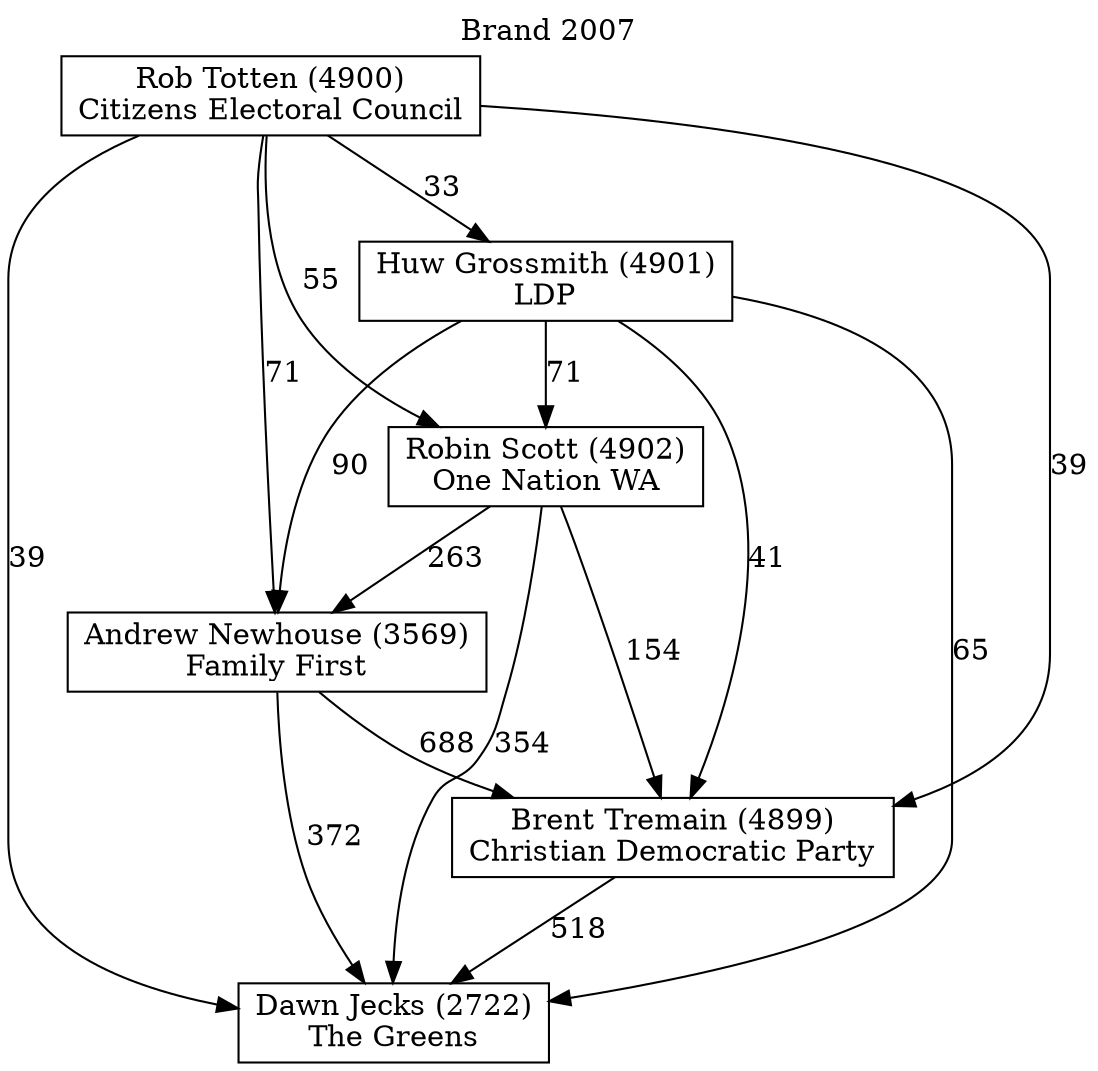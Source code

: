 // House preference flow
digraph "Dawn Jecks (2722)_Brand_2007" {
	graph [label="Brand 2007" labelloc=t mclimit=10]
	node [shape=box]
	"Dawn Jecks (2722)" [label="Dawn Jecks (2722)
The Greens"]
	"Brent Tremain (4899)" [label="Brent Tremain (4899)
Christian Democratic Party"]
	"Andrew Newhouse (3569)" [label="Andrew Newhouse (3569)
Family First"]
	"Robin Scott (4902)" [label="Robin Scott (4902)
One Nation WA"]
	"Huw Grossmith (4901)" [label="Huw Grossmith (4901)
LDP"]
	"Rob Totten (4900)" [label="Rob Totten (4900)
Citizens Electoral Council"]
	"Dawn Jecks (2722)" [label="Dawn Jecks (2722)
The Greens"]
	"Andrew Newhouse (3569)" [label="Andrew Newhouse (3569)
Family First"]
	"Robin Scott (4902)" [label="Robin Scott (4902)
One Nation WA"]
	"Huw Grossmith (4901)" [label="Huw Grossmith (4901)
LDP"]
	"Rob Totten (4900)" [label="Rob Totten (4900)
Citizens Electoral Council"]
	"Dawn Jecks (2722)" [label="Dawn Jecks (2722)
The Greens"]
	"Robin Scott (4902)" [label="Robin Scott (4902)
One Nation WA"]
	"Huw Grossmith (4901)" [label="Huw Grossmith (4901)
LDP"]
	"Rob Totten (4900)" [label="Rob Totten (4900)
Citizens Electoral Council"]
	"Dawn Jecks (2722)" [label="Dawn Jecks (2722)
The Greens"]
	"Huw Grossmith (4901)" [label="Huw Grossmith (4901)
LDP"]
	"Rob Totten (4900)" [label="Rob Totten (4900)
Citizens Electoral Council"]
	"Dawn Jecks (2722)" [label="Dawn Jecks (2722)
The Greens"]
	"Rob Totten (4900)" [label="Rob Totten (4900)
Citizens Electoral Council"]
	"Rob Totten (4900)" [label="Rob Totten (4900)
Citizens Electoral Council"]
	"Huw Grossmith (4901)" [label="Huw Grossmith (4901)
LDP"]
	"Rob Totten (4900)" [label="Rob Totten (4900)
Citizens Electoral Council"]
	"Rob Totten (4900)" [label="Rob Totten (4900)
Citizens Electoral Council"]
	"Robin Scott (4902)" [label="Robin Scott (4902)
One Nation WA"]
	"Huw Grossmith (4901)" [label="Huw Grossmith (4901)
LDP"]
	"Rob Totten (4900)" [label="Rob Totten (4900)
Citizens Electoral Council"]
	"Robin Scott (4902)" [label="Robin Scott (4902)
One Nation WA"]
	"Rob Totten (4900)" [label="Rob Totten (4900)
Citizens Electoral Council"]
	"Rob Totten (4900)" [label="Rob Totten (4900)
Citizens Electoral Council"]
	"Huw Grossmith (4901)" [label="Huw Grossmith (4901)
LDP"]
	"Rob Totten (4900)" [label="Rob Totten (4900)
Citizens Electoral Council"]
	"Rob Totten (4900)" [label="Rob Totten (4900)
Citizens Electoral Council"]
	"Andrew Newhouse (3569)" [label="Andrew Newhouse (3569)
Family First"]
	"Robin Scott (4902)" [label="Robin Scott (4902)
One Nation WA"]
	"Huw Grossmith (4901)" [label="Huw Grossmith (4901)
LDP"]
	"Rob Totten (4900)" [label="Rob Totten (4900)
Citizens Electoral Council"]
	"Andrew Newhouse (3569)" [label="Andrew Newhouse (3569)
Family First"]
	"Huw Grossmith (4901)" [label="Huw Grossmith (4901)
LDP"]
	"Rob Totten (4900)" [label="Rob Totten (4900)
Citizens Electoral Council"]
	"Andrew Newhouse (3569)" [label="Andrew Newhouse (3569)
Family First"]
	"Rob Totten (4900)" [label="Rob Totten (4900)
Citizens Electoral Council"]
	"Rob Totten (4900)" [label="Rob Totten (4900)
Citizens Electoral Council"]
	"Huw Grossmith (4901)" [label="Huw Grossmith (4901)
LDP"]
	"Rob Totten (4900)" [label="Rob Totten (4900)
Citizens Electoral Council"]
	"Rob Totten (4900)" [label="Rob Totten (4900)
Citizens Electoral Council"]
	"Robin Scott (4902)" [label="Robin Scott (4902)
One Nation WA"]
	"Huw Grossmith (4901)" [label="Huw Grossmith (4901)
LDP"]
	"Rob Totten (4900)" [label="Rob Totten (4900)
Citizens Electoral Council"]
	"Robin Scott (4902)" [label="Robin Scott (4902)
One Nation WA"]
	"Rob Totten (4900)" [label="Rob Totten (4900)
Citizens Electoral Council"]
	"Rob Totten (4900)" [label="Rob Totten (4900)
Citizens Electoral Council"]
	"Huw Grossmith (4901)" [label="Huw Grossmith (4901)
LDP"]
	"Rob Totten (4900)" [label="Rob Totten (4900)
Citizens Electoral Council"]
	"Rob Totten (4900)" [label="Rob Totten (4900)
Citizens Electoral Council"]
	"Brent Tremain (4899)" [label="Brent Tremain (4899)
Christian Democratic Party"]
	"Andrew Newhouse (3569)" [label="Andrew Newhouse (3569)
Family First"]
	"Robin Scott (4902)" [label="Robin Scott (4902)
One Nation WA"]
	"Huw Grossmith (4901)" [label="Huw Grossmith (4901)
LDP"]
	"Rob Totten (4900)" [label="Rob Totten (4900)
Citizens Electoral Council"]
	"Brent Tremain (4899)" [label="Brent Tremain (4899)
Christian Democratic Party"]
	"Robin Scott (4902)" [label="Robin Scott (4902)
One Nation WA"]
	"Huw Grossmith (4901)" [label="Huw Grossmith (4901)
LDP"]
	"Rob Totten (4900)" [label="Rob Totten (4900)
Citizens Electoral Council"]
	"Brent Tremain (4899)" [label="Brent Tremain (4899)
Christian Democratic Party"]
	"Huw Grossmith (4901)" [label="Huw Grossmith (4901)
LDP"]
	"Rob Totten (4900)" [label="Rob Totten (4900)
Citizens Electoral Council"]
	"Brent Tremain (4899)" [label="Brent Tremain (4899)
Christian Democratic Party"]
	"Rob Totten (4900)" [label="Rob Totten (4900)
Citizens Electoral Council"]
	"Rob Totten (4900)" [label="Rob Totten (4900)
Citizens Electoral Council"]
	"Huw Grossmith (4901)" [label="Huw Grossmith (4901)
LDP"]
	"Rob Totten (4900)" [label="Rob Totten (4900)
Citizens Electoral Council"]
	"Rob Totten (4900)" [label="Rob Totten (4900)
Citizens Electoral Council"]
	"Robin Scott (4902)" [label="Robin Scott (4902)
One Nation WA"]
	"Huw Grossmith (4901)" [label="Huw Grossmith (4901)
LDP"]
	"Rob Totten (4900)" [label="Rob Totten (4900)
Citizens Electoral Council"]
	"Robin Scott (4902)" [label="Robin Scott (4902)
One Nation WA"]
	"Rob Totten (4900)" [label="Rob Totten (4900)
Citizens Electoral Council"]
	"Rob Totten (4900)" [label="Rob Totten (4900)
Citizens Electoral Council"]
	"Huw Grossmith (4901)" [label="Huw Grossmith (4901)
LDP"]
	"Rob Totten (4900)" [label="Rob Totten (4900)
Citizens Electoral Council"]
	"Rob Totten (4900)" [label="Rob Totten (4900)
Citizens Electoral Council"]
	"Andrew Newhouse (3569)" [label="Andrew Newhouse (3569)
Family First"]
	"Robin Scott (4902)" [label="Robin Scott (4902)
One Nation WA"]
	"Huw Grossmith (4901)" [label="Huw Grossmith (4901)
LDP"]
	"Rob Totten (4900)" [label="Rob Totten (4900)
Citizens Electoral Council"]
	"Andrew Newhouse (3569)" [label="Andrew Newhouse (3569)
Family First"]
	"Huw Grossmith (4901)" [label="Huw Grossmith (4901)
LDP"]
	"Rob Totten (4900)" [label="Rob Totten (4900)
Citizens Electoral Council"]
	"Andrew Newhouse (3569)" [label="Andrew Newhouse (3569)
Family First"]
	"Rob Totten (4900)" [label="Rob Totten (4900)
Citizens Electoral Council"]
	"Rob Totten (4900)" [label="Rob Totten (4900)
Citizens Electoral Council"]
	"Huw Grossmith (4901)" [label="Huw Grossmith (4901)
LDP"]
	"Rob Totten (4900)" [label="Rob Totten (4900)
Citizens Electoral Council"]
	"Rob Totten (4900)" [label="Rob Totten (4900)
Citizens Electoral Council"]
	"Robin Scott (4902)" [label="Robin Scott (4902)
One Nation WA"]
	"Huw Grossmith (4901)" [label="Huw Grossmith (4901)
LDP"]
	"Rob Totten (4900)" [label="Rob Totten (4900)
Citizens Electoral Council"]
	"Robin Scott (4902)" [label="Robin Scott (4902)
One Nation WA"]
	"Rob Totten (4900)" [label="Rob Totten (4900)
Citizens Electoral Council"]
	"Rob Totten (4900)" [label="Rob Totten (4900)
Citizens Electoral Council"]
	"Huw Grossmith (4901)" [label="Huw Grossmith (4901)
LDP"]
	"Rob Totten (4900)" [label="Rob Totten (4900)
Citizens Electoral Council"]
	"Rob Totten (4900)" [label="Rob Totten (4900)
Citizens Electoral Council"]
	"Brent Tremain (4899)" -> "Dawn Jecks (2722)" [label=518]
	"Andrew Newhouse (3569)" -> "Brent Tremain (4899)" [label=688]
	"Robin Scott (4902)" -> "Andrew Newhouse (3569)" [label=263]
	"Huw Grossmith (4901)" -> "Robin Scott (4902)" [label=71]
	"Rob Totten (4900)" -> "Huw Grossmith (4901)" [label=33]
	"Andrew Newhouse (3569)" -> "Dawn Jecks (2722)" [label=372]
	"Robin Scott (4902)" -> "Dawn Jecks (2722)" [label=354]
	"Huw Grossmith (4901)" -> "Dawn Jecks (2722)" [label=65]
	"Rob Totten (4900)" -> "Dawn Jecks (2722)" [label=39]
	"Rob Totten (4900)" -> "Robin Scott (4902)" [label=55]
	"Huw Grossmith (4901)" -> "Andrew Newhouse (3569)" [label=90]
	"Rob Totten (4900)" -> "Andrew Newhouse (3569)" [label=71]
	"Robin Scott (4902)" -> "Brent Tremain (4899)" [label=154]
	"Huw Grossmith (4901)" -> "Brent Tremain (4899)" [label=41]
	"Rob Totten (4900)" -> "Brent Tremain (4899)" [label=39]
}
